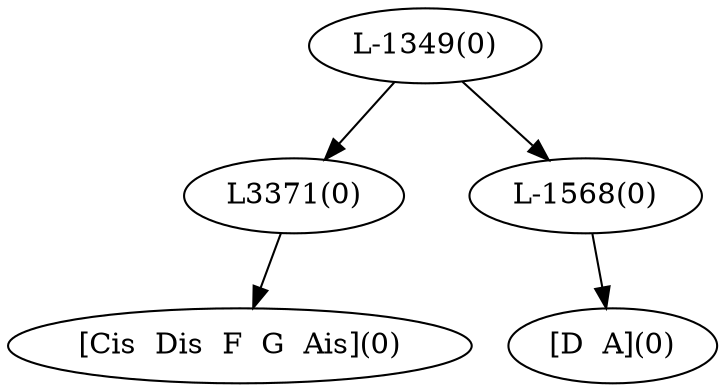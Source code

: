 digraph sample{
"L3371(0)"->"[Cis  Dis  F  G  Ais](0)"
"L-1568(0)"->"[D  A](0)"
"L-1349(0)"->"L3371(0)"
"L-1349(0)"->"L-1568(0)"
{rank = min; "L-1349(0)"}
{rank = same; "L3371(0)"; "L-1568(0)";}
{rank = max; "[Cis  Dis  F  G  Ais](0)"; "[D  A](0)";}
}